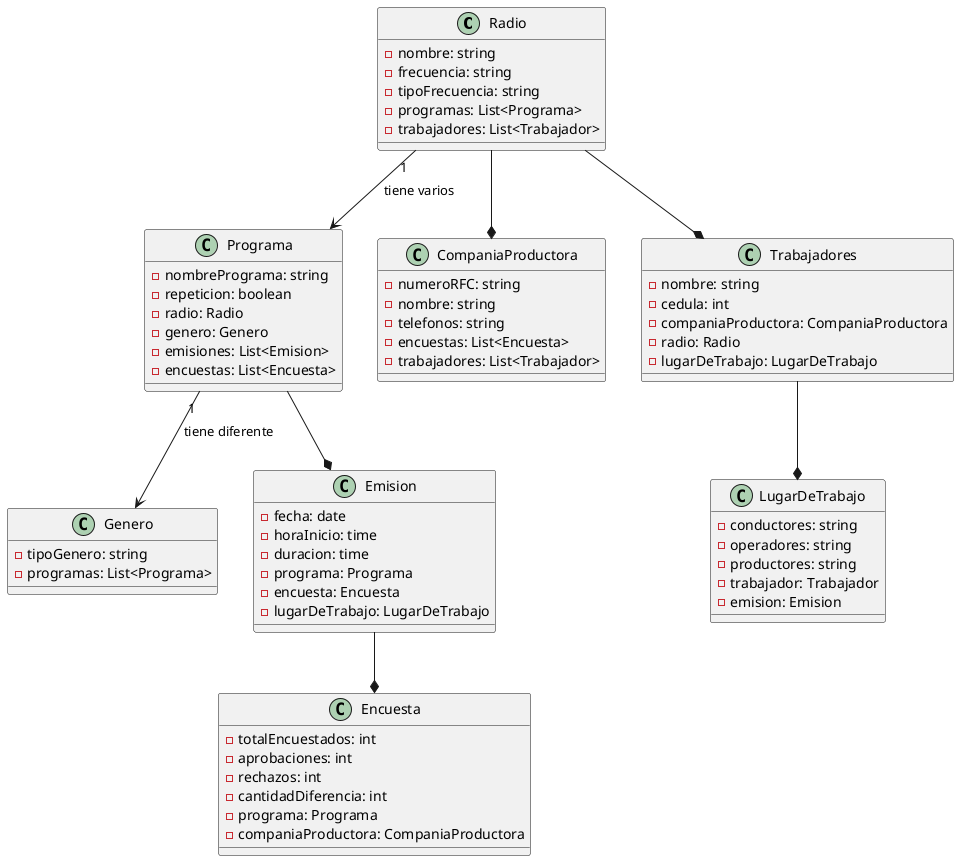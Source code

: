 @startuml
class Radio {
- nombre: string
- frecuencia: string
- tipoFrecuencia: string
- programas: List<Programa>
- trabajadores: List<Trabajador>
}

class Programa {
- nombrePrograma: string
- repeticion: boolean
- radio: Radio
- genero: Genero
- emisiones: List<Emision>
- encuestas: List<Encuesta>
}

class Genero {
- tipoGenero: string
- programas: List<Programa>
}

class Emision {
- fecha: date
- horaInicio: time
- duracion: time
- programa: Programa
- encuesta: Encuesta
- lugarDeTrabajo: LugarDeTrabajo
}

class Encuesta {
- totalEncuestados: int
- aprobaciones: int
- rechazos: int
- cantidadDiferencia: int
- programa: Programa
- companiaProductora: CompaniaProductora
}

class CompaniaProductora {
- numeroRFC: string
- nombre: string
- telefonos: string
- encuestas: List<Encuesta>
- trabajadores: List<Trabajador>
}

class Trabajadores {
- nombre: string
- cedula: int
- companiaProductora: CompaniaProductora
- radio: Radio
- lugarDeTrabajo: LugarDeTrabajo
}

class LugarDeTrabajo {
- conductores: string
- operadores: string
- productores: string
- trabajador: Trabajador
- emision: Emision
}

Radio "1" --> Programa : tiene varios 
Programa --* Emision
Programa "1" --> Genero : tiene diferente 
Emision --* Encuesta
Radio --* Trabajadores
Trabajadores --* LugarDeTrabajo
Radio --* CompaniaProductora

@enduml